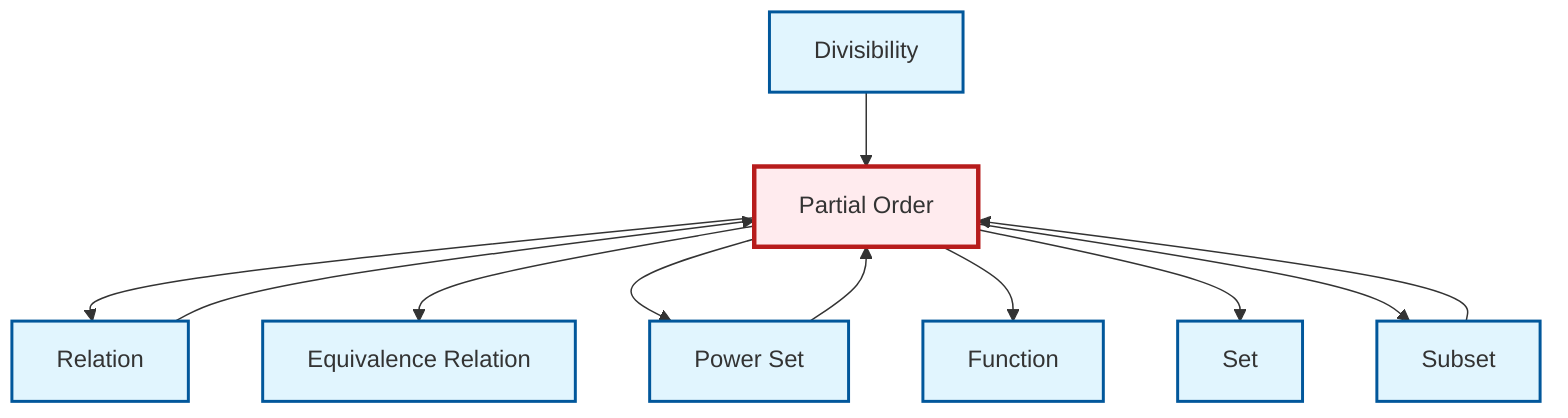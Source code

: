 graph TD
    classDef definition fill:#e1f5fe,stroke:#01579b,stroke-width:2px
    classDef theorem fill:#f3e5f5,stroke:#4a148c,stroke-width:2px
    classDef axiom fill:#fff3e0,stroke:#e65100,stroke-width:2px
    classDef example fill:#e8f5e9,stroke:#1b5e20,stroke-width:2px
    classDef current fill:#ffebee,stroke:#b71c1c,stroke-width:3px
    def-divisibility["Divisibility"]:::definition
    def-subset["Subset"]:::definition
    def-function["Function"]:::definition
    def-relation["Relation"]:::definition
    def-power-set["Power Set"]:::definition
    def-partial-order["Partial Order"]:::definition
    def-equivalence-relation["Equivalence Relation"]:::definition
    def-set["Set"]:::definition
    def-divisibility --> def-partial-order
    def-power-set --> def-partial-order
    def-partial-order --> def-relation
    def-partial-order --> def-equivalence-relation
    def-partial-order --> def-power-set
    def-partial-order --> def-function
    def-partial-order --> def-set
    def-partial-order --> def-subset
    def-subset --> def-partial-order
    def-relation --> def-partial-order
    class def-partial-order current